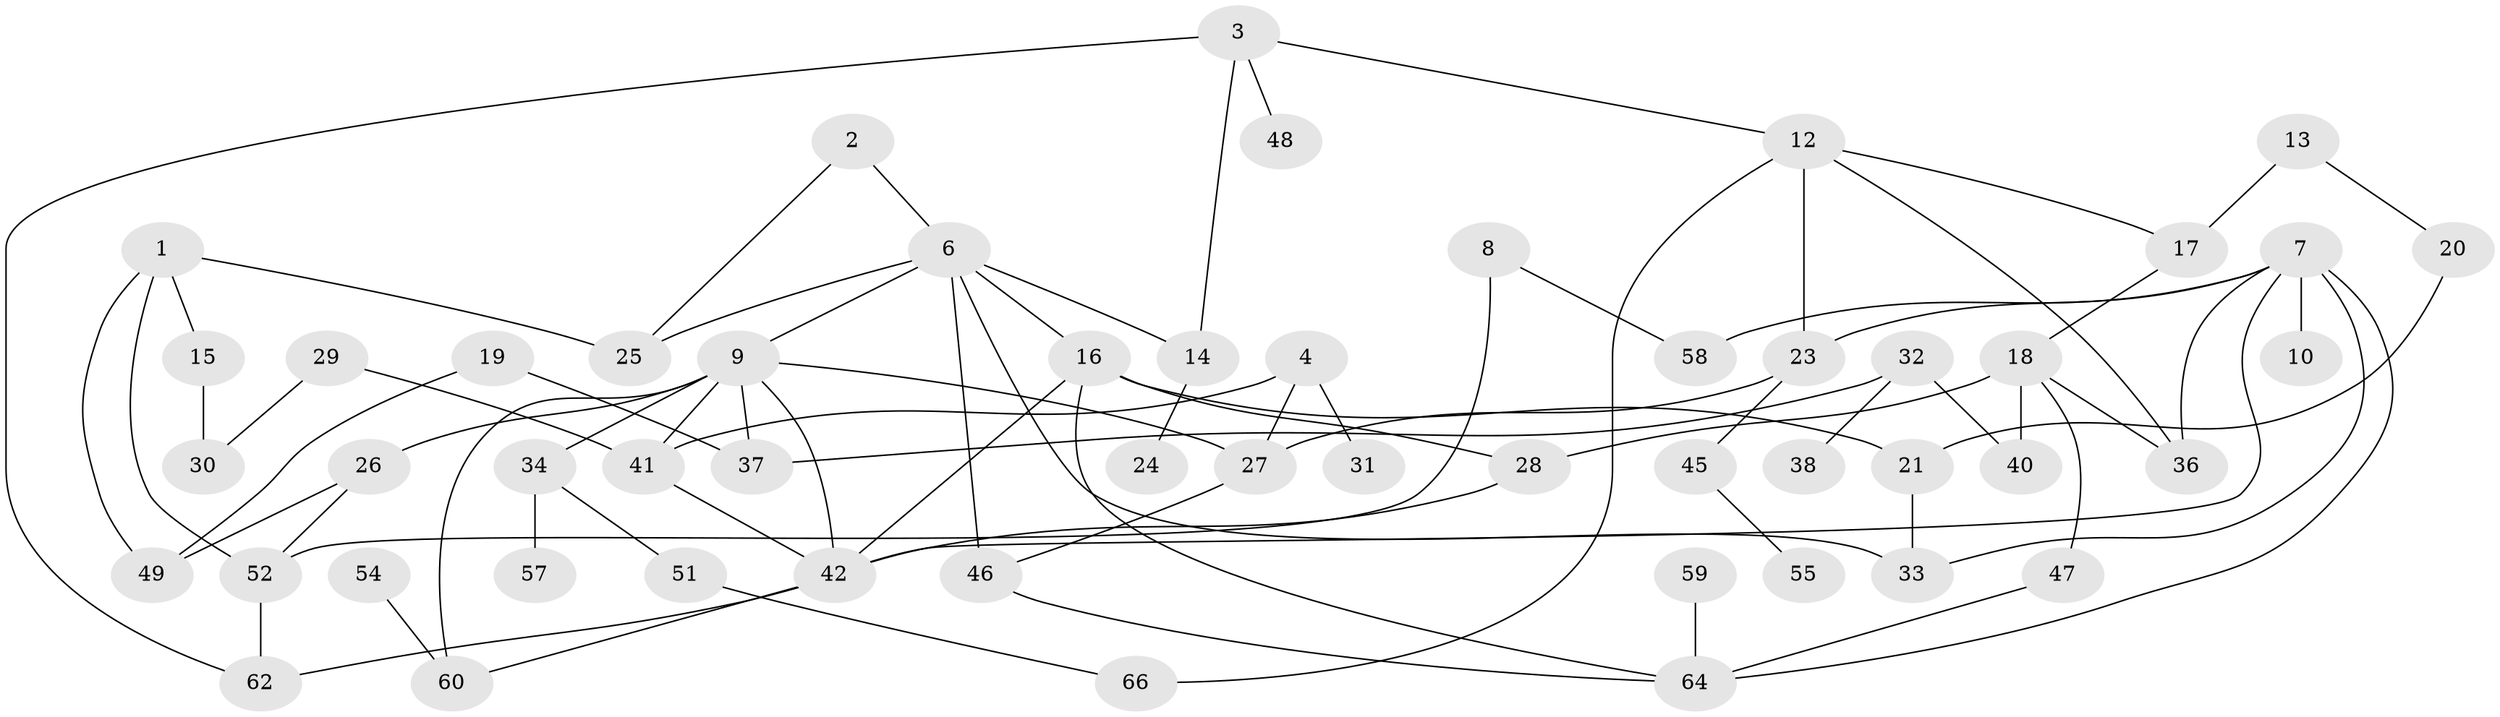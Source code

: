 // original degree distribution, {5: 0.07936507936507936, 1: 0.2857142857142857, 2: 0.23809523809523808, 0: 0.09523809523809523, 3: 0.1746031746031746, 4: 0.09523809523809523, 6: 0.031746031746031744}
// Generated by graph-tools (version 1.1) at 2025/33/03/09/25 02:33:51]
// undirected, 53 vertices, 79 edges
graph export_dot {
graph [start="1"]
  node [color=gray90,style=filled];
  1;
  2;
  3;
  4;
  6;
  7;
  8;
  9;
  10;
  12;
  13;
  14;
  15;
  16;
  17;
  18;
  19;
  20;
  21;
  23;
  24;
  25;
  26;
  27;
  28;
  29;
  30;
  31;
  32;
  33;
  34;
  36;
  37;
  38;
  40;
  41;
  42;
  45;
  46;
  47;
  48;
  49;
  51;
  52;
  54;
  55;
  57;
  58;
  59;
  60;
  62;
  64;
  66;
  1 -- 15 [weight=1.0];
  1 -- 25 [weight=1.0];
  1 -- 49 [weight=1.0];
  1 -- 52 [weight=1.0];
  2 -- 6 [weight=1.0];
  2 -- 25 [weight=1.0];
  3 -- 12 [weight=1.0];
  3 -- 14 [weight=1.0];
  3 -- 48 [weight=1.0];
  3 -- 62 [weight=1.0];
  4 -- 27 [weight=1.0];
  4 -- 31 [weight=1.0];
  4 -- 41 [weight=1.0];
  6 -- 9 [weight=1.0];
  6 -- 14 [weight=1.0];
  6 -- 16 [weight=1.0];
  6 -- 25 [weight=1.0];
  6 -- 33 [weight=1.0];
  6 -- 46 [weight=1.0];
  7 -- 10 [weight=4.0];
  7 -- 23 [weight=2.0];
  7 -- 33 [weight=1.0];
  7 -- 36 [weight=1.0];
  7 -- 42 [weight=1.0];
  7 -- 58 [weight=1.0];
  7 -- 64 [weight=1.0];
  8 -- 52 [weight=1.0];
  8 -- 58 [weight=1.0];
  9 -- 26 [weight=2.0];
  9 -- 27 [weight=1.0];
  9 -- 34 [weight=1.0];
  9 -- 37 [weight=1.0];
  9 -- 41 [weight=1.0];
  9 -- 42 [weight=1.0];
  9 -- 60 [weight=1.0];
  12 -- 17 [weight=1.0];
  12 -- 23 [weight=1.0];
  12 -- 36 [weight=1.0];
  12 -- 66 [weight=1.0];
  13 -- 17 [weight=1.0];
  13 -- 20 [weight=1.0];
  14 -- 24 [weight=1.0];
  15 -- 30 [weight=1.0];
  16 -- 21 [weight=2.0];
  16 -- 28 [weight=1.0];
  16 -- 42 [weight=1.0];
  16 -- 64 [weight=1.0];
  17 -- 18 [weight=1.0];
  18 -- 28 [weight=1.0];
  18 -- 36 [weight=1.0];
  18 -- 40 [weight=1.0];
  18 -- 47 [weight=1.0];
  19 -- 37 [weight=1.0];
  19 -- 49 [weight=1.0];
  20 -- 21 [weight=1.0];
  21 -- 33 [weight=1.0];
  23 -- 27 [weight=1.0];
  23 -- 45 [weight=1.0];
  26 -- 49 [weight=1.0];
  26 -- 52 [weight=1.0];
  27 -- 46 [weight=1.0];
  28 -- 42 [weight=1.0];
  29 -- 30 [weight=1.0];
  29 -- 41 [weight=1.0];
  32 -- 37 [weight=2.0];
  32 -- 38 [weight=1.0];
  32 -- 40 [weight=2.0];
  34 -- 51 [weight=1.0];
  34 -- 57 [weight=2.0];
  41 -- 42 [weight=1.0];
  42 -- 60 [weight=1.0];
  42 -- 62 [weight=1.0];
  45 -- 55 [weight=1.0];
  46 -- 64 [weight=1.0];
  47 -- 64 [weight=1.0];
  51 -- 66 [weight=1.0];
  52 -- 62 [weight=1.0];
  54 -- 60 [weight=1.0];
  59 -- 64 [weight=1.0];
}
